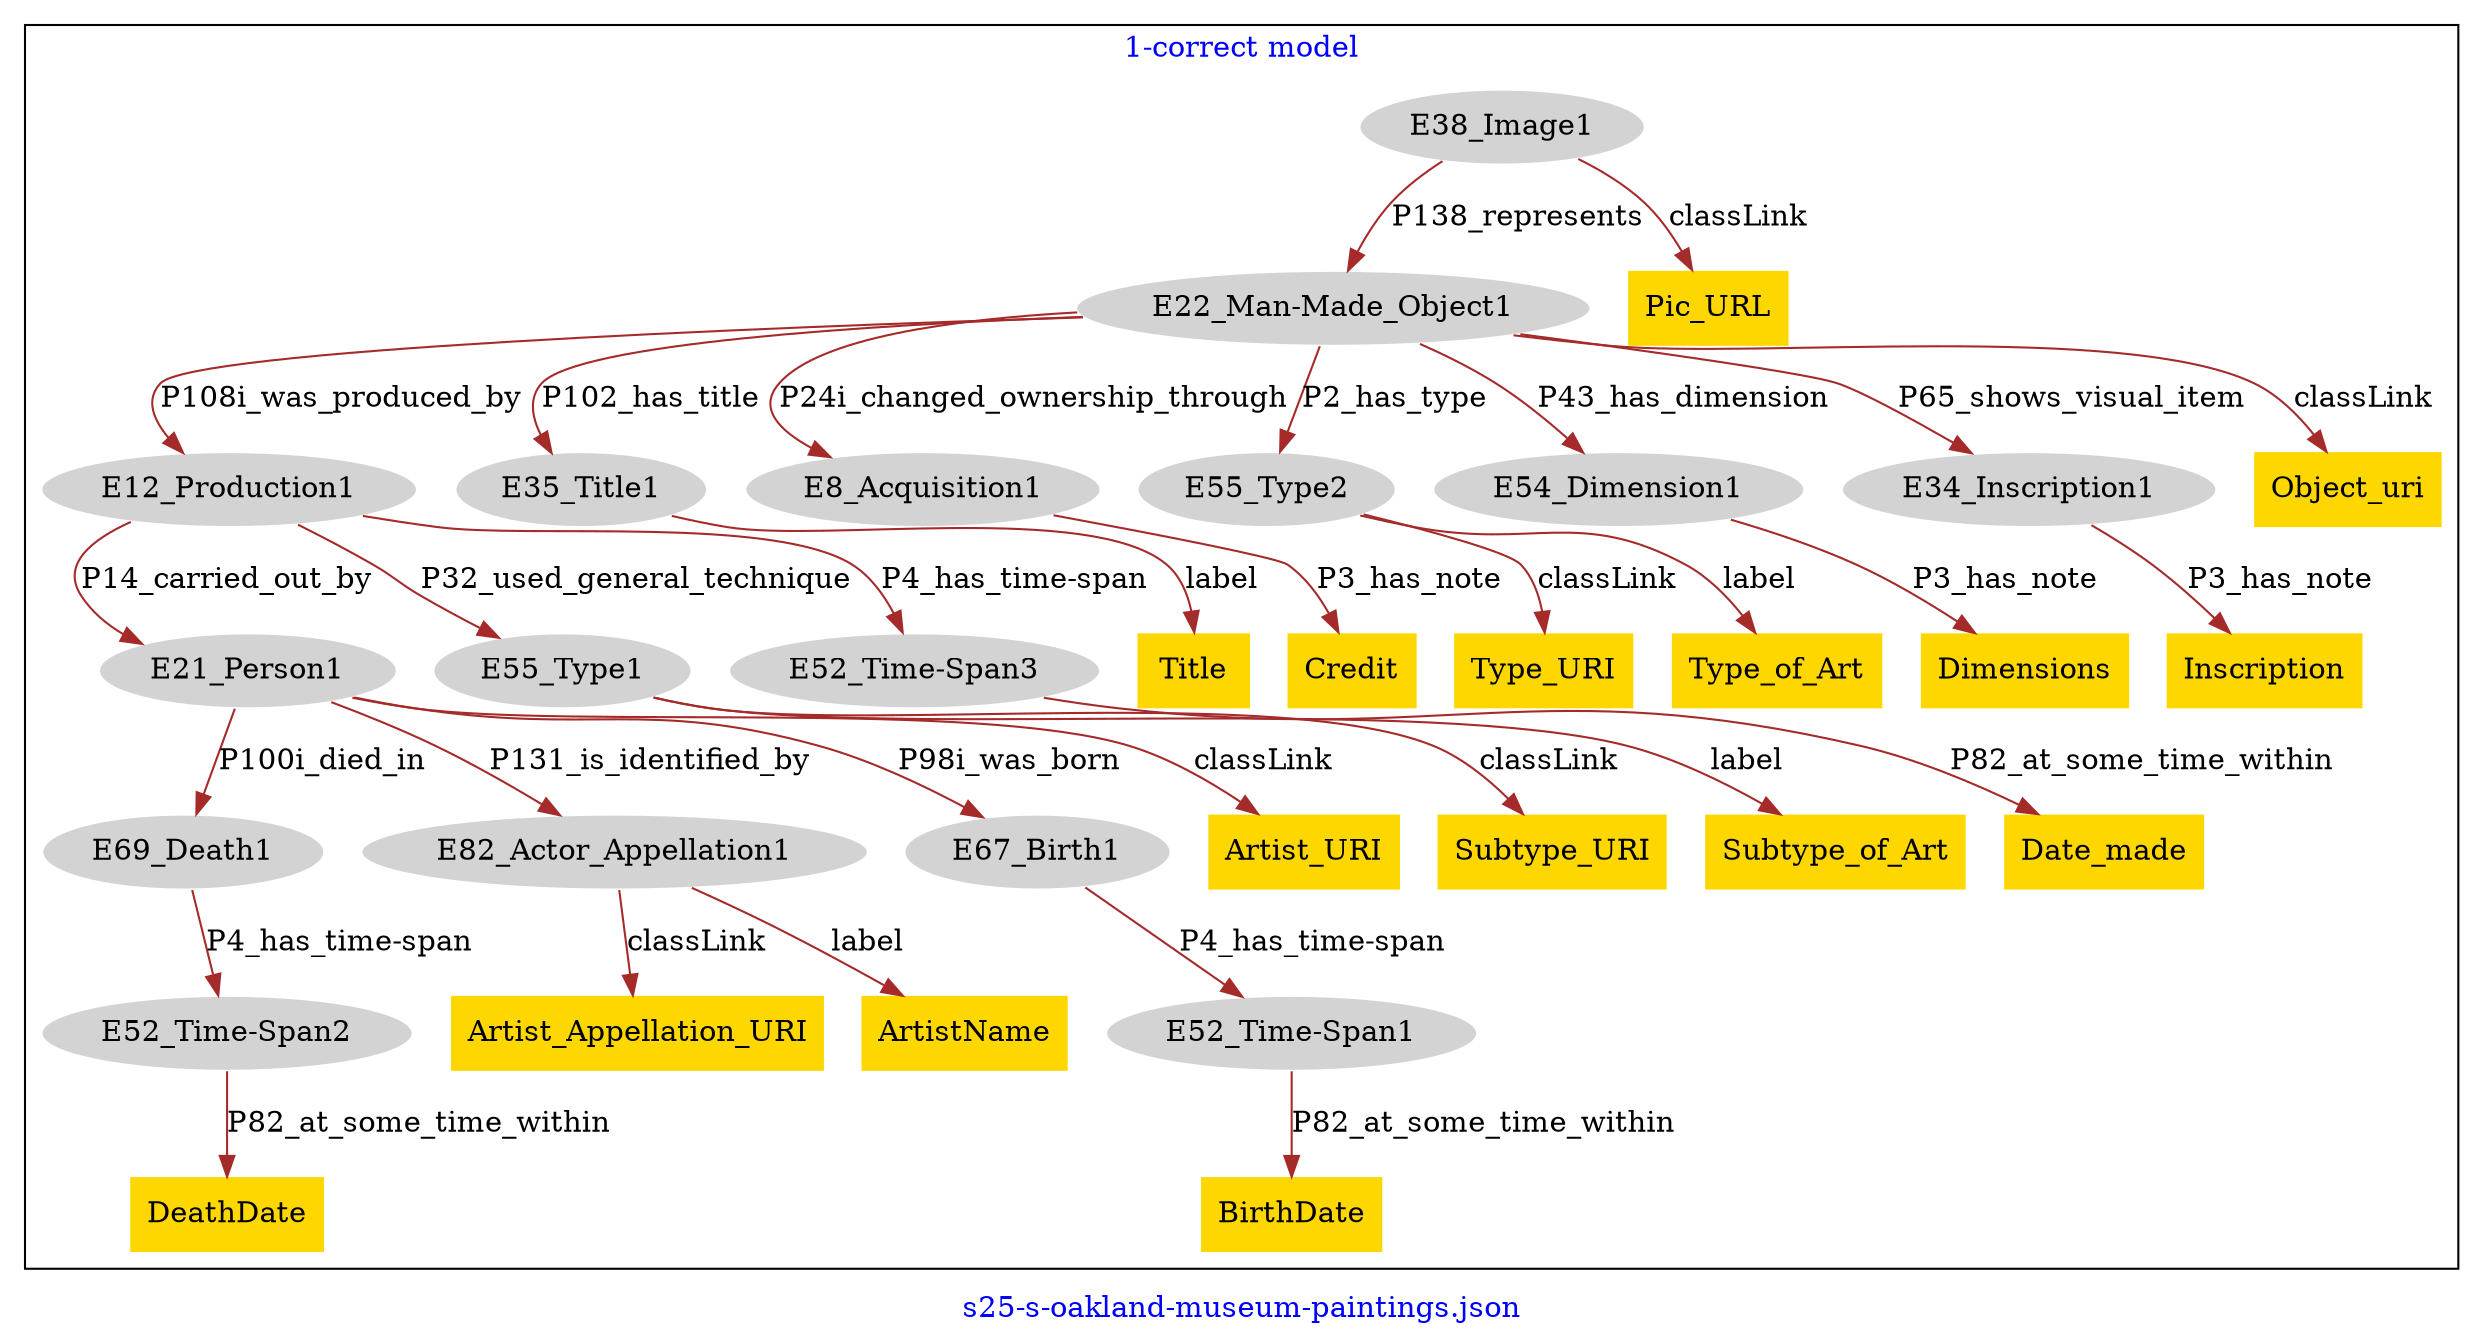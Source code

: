 digraph n0 {
fontcolor="blue"
remincross="true"
label="s25-s-oakland-museum-paintings.json"
subgraph cluster_0 {
label="1-correct model"
n2[style="filled",color="white",fillcolor="lightgray",label="E12_Production1"];
n3[style="filled",color="white",fillcolor="lightgray",label="E21_Person1"];
n4[style="filled",color="white",fillcolor="lightgray",label="E55_Type1"];
n5[style="filled",color="white",fillcolor="lightgray",label="E52_Time-Span3"];
n6[style="filled",color="white",fillcolor="lightgray",label="E69_Death1"];
n7[style="filled",color="white",fillcolor="lightgray",label="E82_Actor_Appellation1"];
n8[style="filled",color="white",fillcolor="lightgray",label="E67_Birth1"];
n9[shape="plaintext",style="filled",fillcolor="gold",label="Artist_URI"];
n10[style="filled",color="white",fillcolor="lightgray",label="E22_Man-Made_Object1"];
n11[style="filled",color="white",fillcolor="lightgray",label="E35_Title1"];
n12[style="filled",color="white",fillcolor="lightgray",label="E8_Acquisition1"];
n13[style="filled",color="white",fillcolor="lightgray",label="E55_Type2"];
n14[style="filled",color="white",fillcolor="lightgray",label="E54_Dimension1"];
n15[style="filled",color="white",fillcolor="lightgray",label="E34_Inscription1"];
n16[shape="plaintext",style="filled",fillcolor="gold",label="Object_uri"];
n17[shape="plaintext",style="filled",fillcolor="gold",label="Inscription"];
n18[shape="plaintext",style="filled",fillcolor="gold",label="Title"];
n19[style="filled",color="white",fillcolor="lightgray",label="E38_Image1"];
n20[shape="plaintext",style="filled",fillcolor="gold",label="Pic_URL"];
n21[style="filled",color="white",fillcolor="lightgray",label="E52_Time-Span1"];
n22[shape="plaintext",style="filled",fillcolor="gold",label="BirthDate"];
n23[style="filled",color="white",fillcolor="lightgray",label="E52_Time-Span2"];
n24[shape="plaintext",style="filled",fillcolor="gold",label="DeathDate"];
n25[shape="plaintext",style="filled",fillcolor="gold",label="Date_made"];
n26[shape="plaintext",style="filled",fillcolor="gold",label="Dimensions"];
n27[shape="plaintext",style="filled",fillcolor="gold",label="Subtype_URI"];
n28[shape="plaintext",style="filled",fillcolor="gold",label="Subtype_of_Art"];
n29[shape="plaintext",style="filled",fillcolor="gold",label="Type_URI"];
n30[shape="plaintext",style="filled",fillcolor="gold",label="Type_of_Art"];
n31[shape="plaintext",style="filled",fillcolor="gold",label="Artist_Appellation_URI"];
n32[shape="plaintext",style="filled",fillcolor="gold",label="ArtistName"];
n33[shape="plaintext",style="filled",fillcolor="gold",label="Credit"];
}
subgraph cluster_1 {
label="candidate 0\nlink coherence:1.0\nconfidence:0.0\ncost:0.0\n-precision:0.0-recall:0.0"
}
n2 -> n3[color="brown",fontcolor="black",label="P14_carried_out_by"]
n2 -> n4[color="brown",fontcolor="black",label="P32_used_general_technique"]
n2 -> n5[color="brown",fontcolor="black",label="P4_has_time-span"]
n3 -> n6[color="brown",fontcolor="black",label="P100i_died_in"]
n3 -> n7[color="brown",fontcolor="black",label="P131_is_identified_by"]
n3 -> n8[color="brown",fontcolor="black",label="P98i_was_born"]
n3 -> n9[color="brown",fontcolor="black",label="classLink"]
n10 -> n11[color="brown",fontcolor="black",label="P102_has_title"]
n10 -> n2[color="brown",fontcolor="black",label="P108i_was_produced_by"]
n10 -> n12[color="brown",fontcolor="black",label="P24i_changed_ownership_through"]
n10 -> n13[color="brown",fontcolor="black",label="P2_has_type"]
n10 -> n14[color="brown",fontcolor="black",label="P43_has_dimension"]
n10 -> n15[color="brown",fontcolor="black",label="P65_shows_visual_item"]
n10 -> n16[color="brown",fontcolor="black",label="classLink"]
n15 -> n17[color="brown",fontcolor="black",label="P3_has_note"]
n11 -> n18[color="brown",fontcolor="black",label="label"]
n19 -> n10[color="brown",fontcolor="black",label="P138_represents"]
n19 -> n20[color="brown",fontcolor="black",label="classLink"]
n21 -> n22[color="brown",fontcolor="black",label="P82_at_some_time_within"]
n23 -> n24[color="brown",fontcolor="black",label="P82_at_some_time_within"]
n5 -> n25[color="brown",fontcolor="black",label="P82_at_some_time_within"]
n14 -> n26[color="brown",fontcolor="black",label="P3_has_note"]
n4 -> n27[color="brown",fontcolor="black",label="classLink"]
n4 -> n28[color="brown",fontcolor="black",label="label"]
n13 -> n29[color="brown",fontcolor="black",label="classLink"]
n13 -> n30[color="brown",fontcolor="black",label="label"]
n8 -> n21[color="brown",fontcolor="black",label="P4_has_time-span"]
n6 -> n23[color="brown",fontcolor="black",label="P4_has_time-span"]
n7 -> n31[color="brown",fontcolor="black",label="classLink"]
n7 -> n32[color="brown",fontcolor="black",label="label"]
n12 -> n33[color="brown",fontcolor="black",label="P3_has_note"]
}
